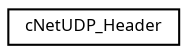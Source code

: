 digraph "Graphical Class Hierarchy"
{
  edge [fontname="Sans",fontsize="8",labelfontname="Sans",labelfontsize="8"];
  node [fontname="Sans",fontsize="8",shape=record];
  rankdir="LR";
  Node1 [label="cNetUDP_Header",height=0.2,width=0.4,color="black", fillcolor="white", style="filled",URL="$classc_net_u_d_p___header.html"];
}
